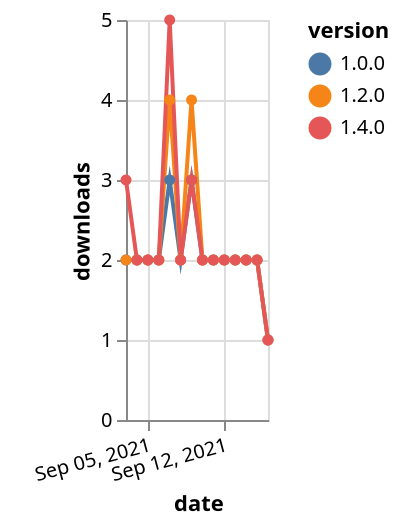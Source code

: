 {"$schema": "https://vega.github.io/schema/vega-lite/v5.json", "description": "A simple bar chart with embedded data.", "data": {"values": [{"date": "2021-09-03", "total": 1016, "delta": 2, "version": "1.0.0"}, {"date": "2021-09-04", "total": 1018, "delta": 2, "version": "1.0.0"}, {"date": "2021-09-05", "total": 1020, "delta": 2, "version": "1.0.0"}, {"date": "2021-09-06", "total": 1022, "delta": 2, "version": "1.0.0"}, {"date": "2021-09-07", "total": 1025, "delta": 3, "version": "1.0.0"}, {"date": "2021-09-08", "total": 1027, "delta": 2, "version": "1.0.0"}, {"date": "2021-09-09", "total": 1030, "delta": 3, "version": "1.0.0"}, {"date": "2021-09-10", "total": 1032, "delta": 2, "version": "1.0.0"}, {"date": "2021-09-11", "total": 1034, "delta": 2, "version": "1.0.0"}, {"date": "2021-09-12", "total": 1036, "delta": 2, "version": "1.0.0"}, {"date": "2021-09-13", "total": 1038, "delta": 2, "version": "1.0.0"}, {"date": "2021-09-14", "total": 1040, "delta": 2, "version": "1.0.0"}, {"date": "2021-09-15", "total": 1042, "delta": 2, "version": "1.0.0"}, {"date": "2021-09-16", "total": 1043, "delta": 1, "version": "1.0.0"}, {"date": "2021-09-03", "total": 726, "delta": 2, "version": "1.2.0"}, {"date": "2021-09-04", "total": 728, "delta": 2, "version": "1.2.0"}, {"date": "2021-09-05", "total": 730, "delta": 2, "version": "1.2.0"}, {"date": "2021-09-06", "total": 732, "delta": 2, "version": "1.2.0"}, {"date": "2021-09-07", "total": 736, "delta": 4, "version": "1.2.0"}, {"date": "2021-09-08", "total": 738, "delta": 2, "version": "1.2.0"}, {"date": "2021-09-09", "total": 742, "delta": 4, "version": "1.2.0"}, {"date": "2021-09-10", "total": 744, "delta": 2, "version": "1.2.0"}, {"date": "2021-09-11", "total": 746, "delta": 2, "version": "1.2.0"}, {"date": "2021-09-12", "total": 748, "delta": 2, "version": "1.2.0"}, {"date": "2021-09-13", "total": 750, "delta": 2, "version": "1.2.0"}, {"date": "2021-09-14", "total": 752, "delta": 2, "version": "1.2.0"}, {"date": "2021-09-15", "total": 754, "delta": 2, "version": "1.2.0"}, {"date": "2021-09-16", "total": 755, "delta": 1, "version": "1.2.0"}, {"date": "2021-09-03", "total": 229, "delta": 3, "version": "1.4.0"}, {"date": "2021-09-04", "total": 231, "delta": 2, "version": "1.4.0"}, {"date": "2021-09-05", "total": 233, "delta": 2, "version": "1.4.0"}, {"date": "2021-09-06", "total": 235, "delta": 2, "version": "1.4.0"}, {"date": "2021-09-07", "total": 240, "delta": 5, "version": "1.4.0"}, {"date": "2021-09-08", "total": 242, "delta": 2, "version": "1.4.0"}, {"date": "2021-09-09", "total": 245, "delta": 3, "version": "1.4.0"}, {"date": "2021-09-10", "total": 247, "delta": 2, "version": "1.4.0"}, {"date": "2021-09-11", "total": 249, "delta": 2, "version": "1.4.0"}, {"date": "2021-09-12", "total": 251, "delta": 2, "version": "1.4.0"}, {"date": "2021-09-13", "total": 253, "delta": 2, "version": "1.4.0"}, {"date": "2021-09-14", "total": 255, "delta": 2, "version": "1.4.0"}, {"date": "2021-09-15", "total": 257, "delta": 2, "version": "1.4.0"}, {"date": "2021-09-16", "total": 258, "delta": 1, "version": "1.4.0"}]}, "width": "container", "mark": {"type": "line", "point": {"filled": true}}, "encoding": {"x": {"field": "date", "type": "temporal", "timeUnit": "yearmonthdate", "title": "date", "axis": {"labelAngle": -15}}, "y": {"field": "delta", "type": "quantitative", "title": "downloads"}, "color": {"field": "version", "type": "nominal"}, "tooltip": {"field": "delta"}}}